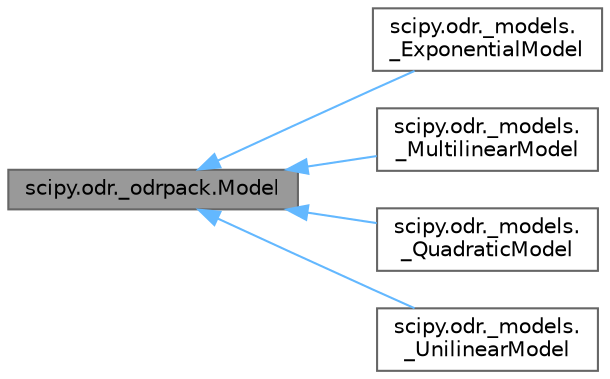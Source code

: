 digraph "scipy.odr._odrpack.Model"
{
 // LATEX_PDF_SIZE
  bgcolor="transparent";
  edge [fontname=Helvetica,fontsize=10,labelfontname=Helvetica,labelfontsize=10];
  node [fontname=Helvetica,fontsize=10,shape=box,height=0.2,width=0.4];
  rankdir="LR";
  Node1 [id="Node000001",label="scipy.odr._odrpack.Model",height=0.2,width=0.4,color="gray40", fillcolor="grey60", style="filled", fontcolor="black",tooltip=" "];
  Node1 -> Node2 [id="edge1_Node000001_Node000002",dir="back",color="steelblue1",style="solid",tooltip=" "];
  Node2 [id="Node000002",label="scipy.odr._models.\l_ExponentialModel",height=0.2,width=0.4,color="gray40", fillcolor="white", style="filled",URL="$d2/de5/classscipy_1_1odr_1_1__models_1_1__ExponentialModel.html",tooltip=" "];
  Node1 -> Node3 [id="edge2_Node000001_Node000003",dir="back",color="steelblue1",style="solid",tooltip=" "];
  Node3 [id="Node000003",label="scipy.odr._models.\l_MultilinearModel",height=0.2,width=0.4,color="gray40", fillcolor="white", style="filled",URL="$d4/dd8/classscipy_1_1odr_1_1__models_1_1__MultilinearModel.html",tooltip=" "];
  Node1 -> Node4 [id="edge3_Node000001_Node000004",dir="back",color="steelblue1",style="solid",tooltip=" "];
  Node4 [id="Node000004",label="scipy.odr._models.\l_QuadraticModel",height=0.2,width=0.4,color="gray40", fillcolor="white", style="filled",URL="$d8/d24/classscipy_1_1odr_1_1__models_1_1__QuadraticModel.html",tooltip=" "];
  Node1 -> Node5 [id="edge4_Node000001_Node000005",dir="back",color="steelblue1",style="solid",tooltip=" "];
  Node5 [id="Node000005",label="scipy.odr._models.\l_UnilinearModel",height=0.2,width=0.4,color="gray40", fillcolor="white", style="filled",URL="$da/d02/classscipy_1_1odr_1_1__models_1_1__UnilinearModel.html",tooltip=" "];
}
